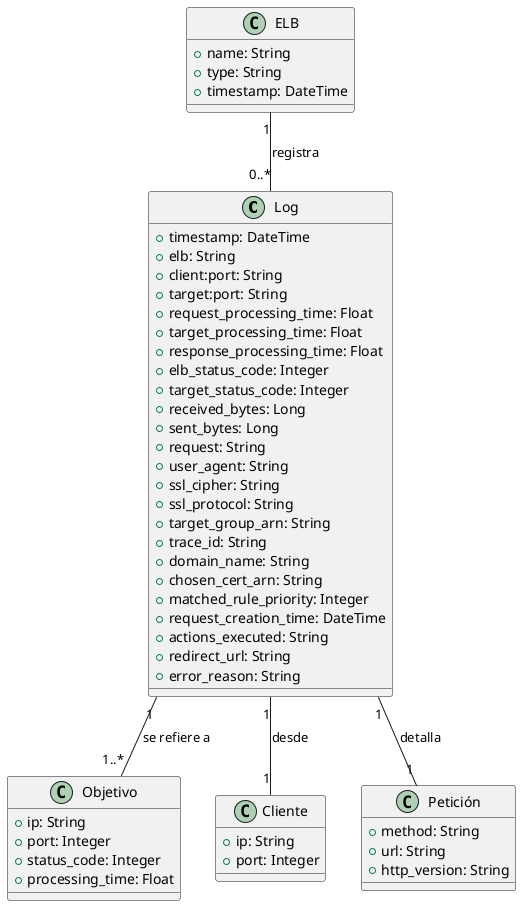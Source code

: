 @startuml
class "Log" as Log {
    +timestamp: DateTime
    +elb: String
    +client:port: String
    +target:port: String
    +request_processing_time: Float
    +target_processing_time: Float
    +response_processing_time: Float
    +elb_status_code: Integer
    +target_status_code: Integer
    +received_bytes: Long
    +sent_bytes: Long
    +request: String
    +user_agent: String
    +ssl_cipher: String
    +ssl_protocol: String
    +target_group_arn: String
    +trace_id: String
    +domain_name: String
    +chosen_cert_arn: String
    +matched_rule_priority: Integer
    +request_creation_time: DateTime
    +actions_executed: String
    +redirect_url: String
    +error_reason: String
}

class "ELB" as ELB {
    +name: String
    +type: String
    +timestamp: DateTime
}

class "Objetivo" as Target {
    +ip: String
    +port: Integer
    +status_code: Integer
    +processing_time: Float
}

class "Cliente" as Client {
    +ip: String
    +port: Integer
}

class "Petición" as Request {
    +method: String
    +url: String
    +http_version: String
}

ELB "1" -- "0..*" Log : registra
Log "1" -- "1..*" Target : se refiere a
Log "1" -- "1" Client : desde
Log "1" -- "1" Request : detalla
@enduml
